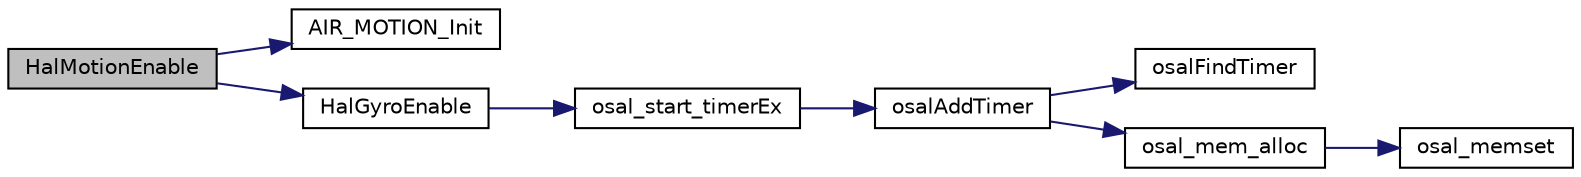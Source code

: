 digraph "HalMotionEnable"
{
  edge [fontname="Helvetica",fontsize="10",labelfontname="Helvetica",labelfontsize="10"];
  node [fontname="Helvetica",fontsize="10",shape=record];
  rankdir="LR";
  Node1 [label="HalMotionEnable",height=0.2,width=0.4,color="black", fillcolor="grey75", style="filled" fontcolor="black"];
  Node1 -> Node2 [color="midnightblue",fontsize="10",style="solid",fontname="Helvetica"];
  Node2 [label="AIR_MOTION_Init",height=0.2,width=0.4,color="black", fillcolor="white", style="filled",URL="$_a_i_r___m_o_t_i_o_n___lib_8h.html#ac37d550cdc81e62e626f73b032092315"];
  Node1 -> Node3 [color="midnightblue",fontsize="10",style="solid",fontname="Helvetica"];
  Node3 [label="HalGyroEnable",height=0.2,width=0.4,color="black", fillcolor="white", style="filled",URL="$_c_c2541_a_r_c_2hal__gyro_8c.html#ac9d1ea23b2a8916f6882b65fee5300bc"];
  Node3 -> Node4 [color="midnightblue",fontsize="10",style="solid",fontname="Helvetica"];
  Node4 [label="osal_start_timerEx",height=0.2,width=0.4,color="black", fillcolor="white", style="filled",URL="$_o_s_a_l___timers_8c.html#aa3e6ecb3801d86f27304d0791982c646"];
  Node4 -> Node5 [color="midnightblue",fontsize="10",style="solid",fontname="Helvetica"];
  Node5 [label="osalAddTimer",height=0.2,width=0.4,color="black", fillcolor="white", style="filled",URL="$_o_s_a_l___timers_8c.html#ae62830e096148b7353b2bf07761336d6"];
  Node5 -> Node6 [color="midnightblue",fontsize="10",style="solid",fontname="Helvetica"];
  Node6 [label="osalFindTimer",height=0.2,width=0.4,color="black", fillcolor="white", style="filled",URL="$_o_s_a_l___timers_8c.html#a69f3f300b70eae0a5a483a8db32c4d84"];
  Node5 -> Node7 [color="midnightblue",fontsize="10",style="solid",fontname="Helvetica"];
  Node7 [label="osal_mem_alloc",height=0.2,width=0.4,color="black", fillcolor="white", style="filled",URL="$_o_s_a_l___memory_8c.html#ae5cbc213a1cab3be5f0963a4b75408c4"];
  Node7 -> Node8 [color="midnightblue",fontsize="10",style="solid",fontname="Helvetica"];
  Node8 [label="osal_memset",height=0.2,width=0.4,color="black", fillcolor="white", style="filled",URL="$_o_s_a_l_8c.html#a7a416b7daf0407f6a1b92b71fc12847e"];
}
